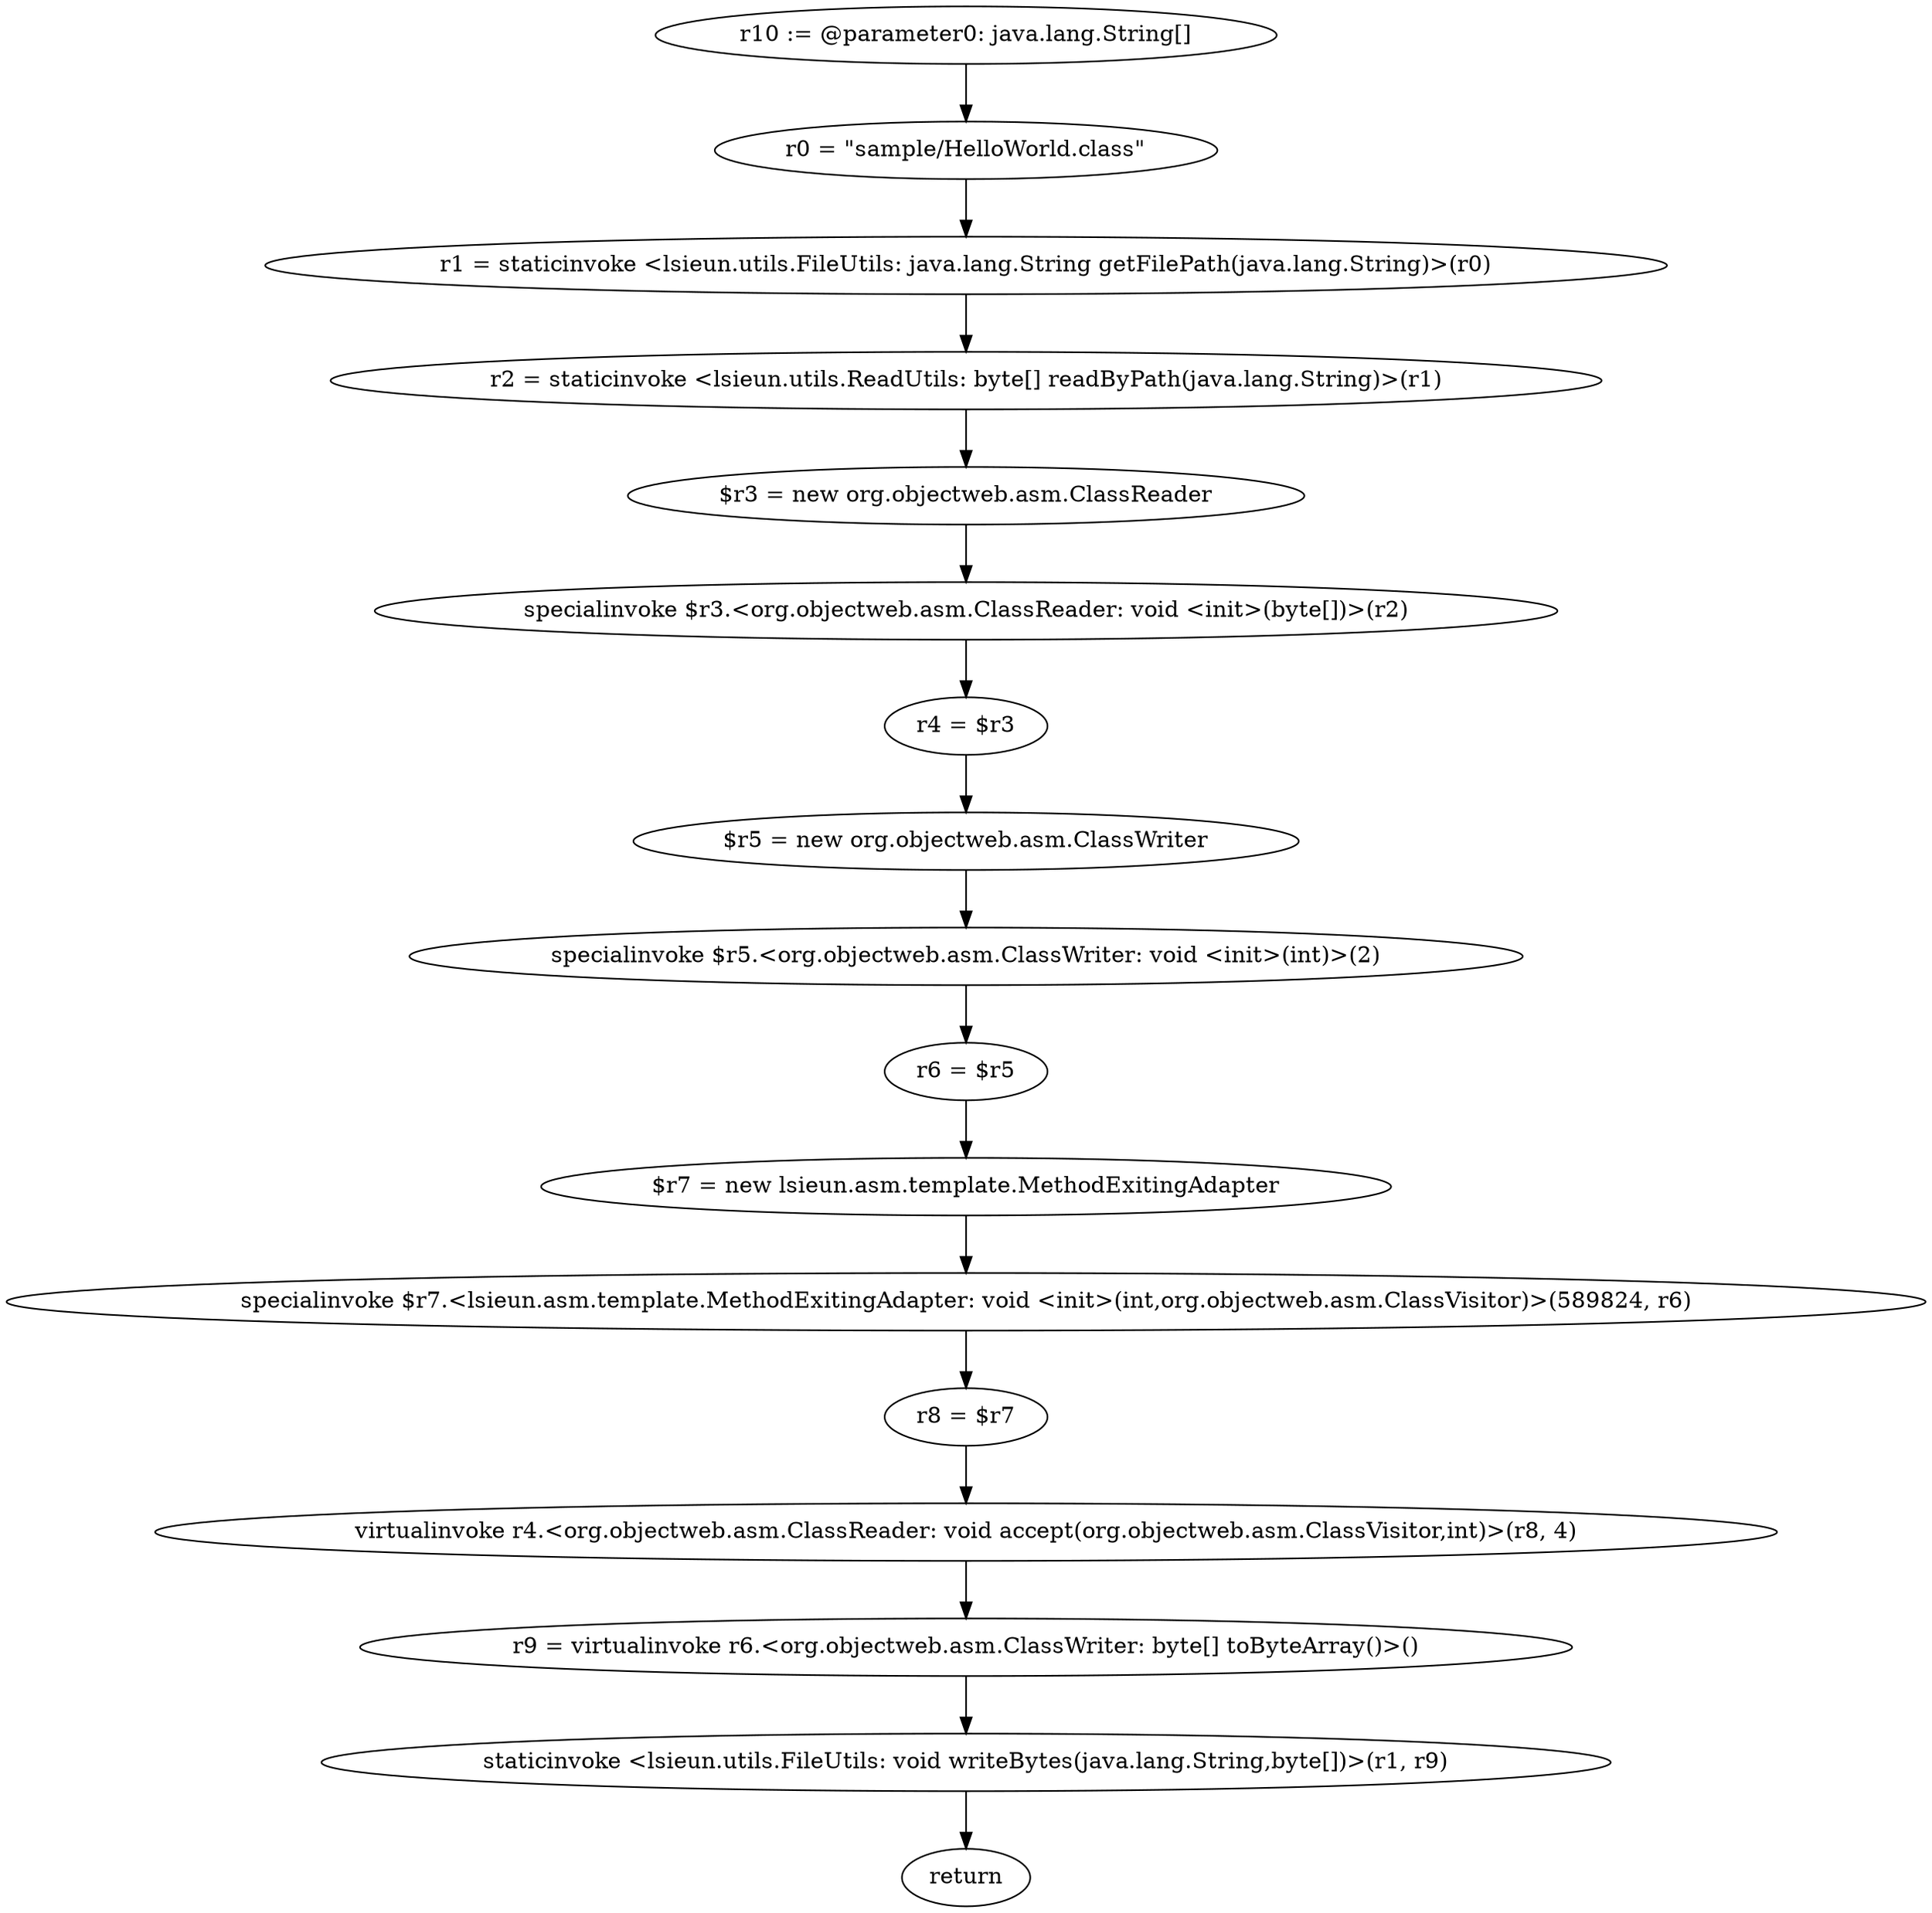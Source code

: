 digraph "unitGraph" {
    "r10 := @parameter0: java.lang.String[]"
    "r0 = \"sample/HelloWorld.class\""
    "r1 = staticinvoke <lsieun.utils.FileUtils: java.lang.String getFilePath(java.lang.String)>(r0)"
    "r2 = staticinvoke <lsieun.utils.ReadUtils: byte[] readByPath(java.lang.String)>(r1)"
    "$r3 = new org.objectweb.asm.ClassReader"
    "specialinvoke $r3.<org.objectweb.asm.ClassReader: void <init>(byte[])>(r2)"
    "r4 = $r3"
    "$r5 = new org.objectweb.asm.ClassWriter"
    "specialinvoke $r5.<org.objectweb.asm.ClassWriter: void <init>(int)>(2)"
    "r6 = $r5"
    "$r7 = new lsieun.asm.template.MethodExitingAdapter"
    "specialinvoke $r7.<lsieun.asm.template.MethodExitingAdapter: void <init>(int,org.objectweb.asm.ClassVisitor)>(589824, r6)"
    "r8 = $r7"
    "virtualinvoke r4.<org.objectweb.asm.ClassReader: void accept(org.objectweb.asm.ClassVisitor,int)>(r8, 4)"
    "r9 = virtualinvoke r6.<org.objectweb.asm.ClassWriter: byte[] toByteArray()>()"
    "staticinvoke <lsieun.utils.FileUtils: void writeBytes(java.lang.String,byte[])>(r1, r9)"
    "return"
    "r10 := @parameter0: java.lang.String[]"->"r0 = \"sample/HelloWorld.class\"";
    "r0 = \"sample/HelloWorld.class\""->"r1 = staticinvoke <lsieun.utils.FileUtils: java.lang.String getFilePath(java.lang.String)>(r0)";
    "r1 = staticinvoke <lsieun.utils.FileUtils: java.lang.String getFilePath(java.lang.String)>(r0)"->"r2 = staticinvoke <lsieun.utils.ReadUtils: byte[] readByPath(java.lang.String)>(r1)";
    "r2 = staticinvoke <lsieun.utils.ReadUtils: byte[] readByPath(java.lang.String)>(r1)"->"$r3 = new org.objectweb.asm.ClassReader";
    "$r3 = new org.objectweb.asm.ClassReader"->"specialinvoke $r3.<org.objectweb.asm.ClassReader: void <init>(byte[])>(r2)";
    "specialinvoke $r3.<org.objectweb.asm.ClassReader: void <init>(byte[])>(r2)"->"r4 = $r3";
    "r4 = $r3"->"$r5 = new org.objectweb.asm.ClassWriter";
    "$r5 = new org.objectweb.asm.ClassWriter"->"specialinvoke $r5.<org.objectweb.asm.ClassWriter: void <init>(int)>(2)";
    "specialinvoke $r5.<org.objectweb.asm.ClassWriter: void <init>(int)>(2)"->"r6 = $r5";
    "r6 = $r5"->"$r7 = new lsieun.asm.template.MethodExitingAdapter";
    "$r7 = new lsieun.asm.template.MethodExitingAdapter"->"specialinvoke $r7.<lsieun.asm.template.MethodExitingAdapter: void <init>(int,org.objectweb.asm.ClassVisitor)>(589824, r6)";
    "specialinvoke $r7.<lsieun.asm.template.MethodExitingAdapter: void <init>(int,org.objectweb.asm.ClassVisitor)>(589824, r6)"->"r8 = $r7";
    "r8 = $r7"->"virtualinvoke r4.<org.objectweb.asm.ClassReader: void accept(org.objectweb.asm.ClassVisitor,int)>(r8, 4)";
    "virtualinvoke r4.<org.objectweb.asm.ClassReader: void accept(org.objectweb.asm.ClassVisitor,int)>(r8, 4)"->"r9 = virtualinvoke r6.<org.objectweb.asm.ClassWriter: byte[] toByteArray()>()";
    "r9 = virtualinvoke r6.<org.objectweb.asm.ClassWriter: byte[] toByteArray()>()"->"staticinvoke <lsieun.utils.FileUtils: void writeBytes(java.lang.String,byte[])>(r1, r9)";
    "staticinvoke <lsieun.utils.FileUtils: void writeBytes(java.lang.String,byte[])>(r1, r9)"->"return";
}
